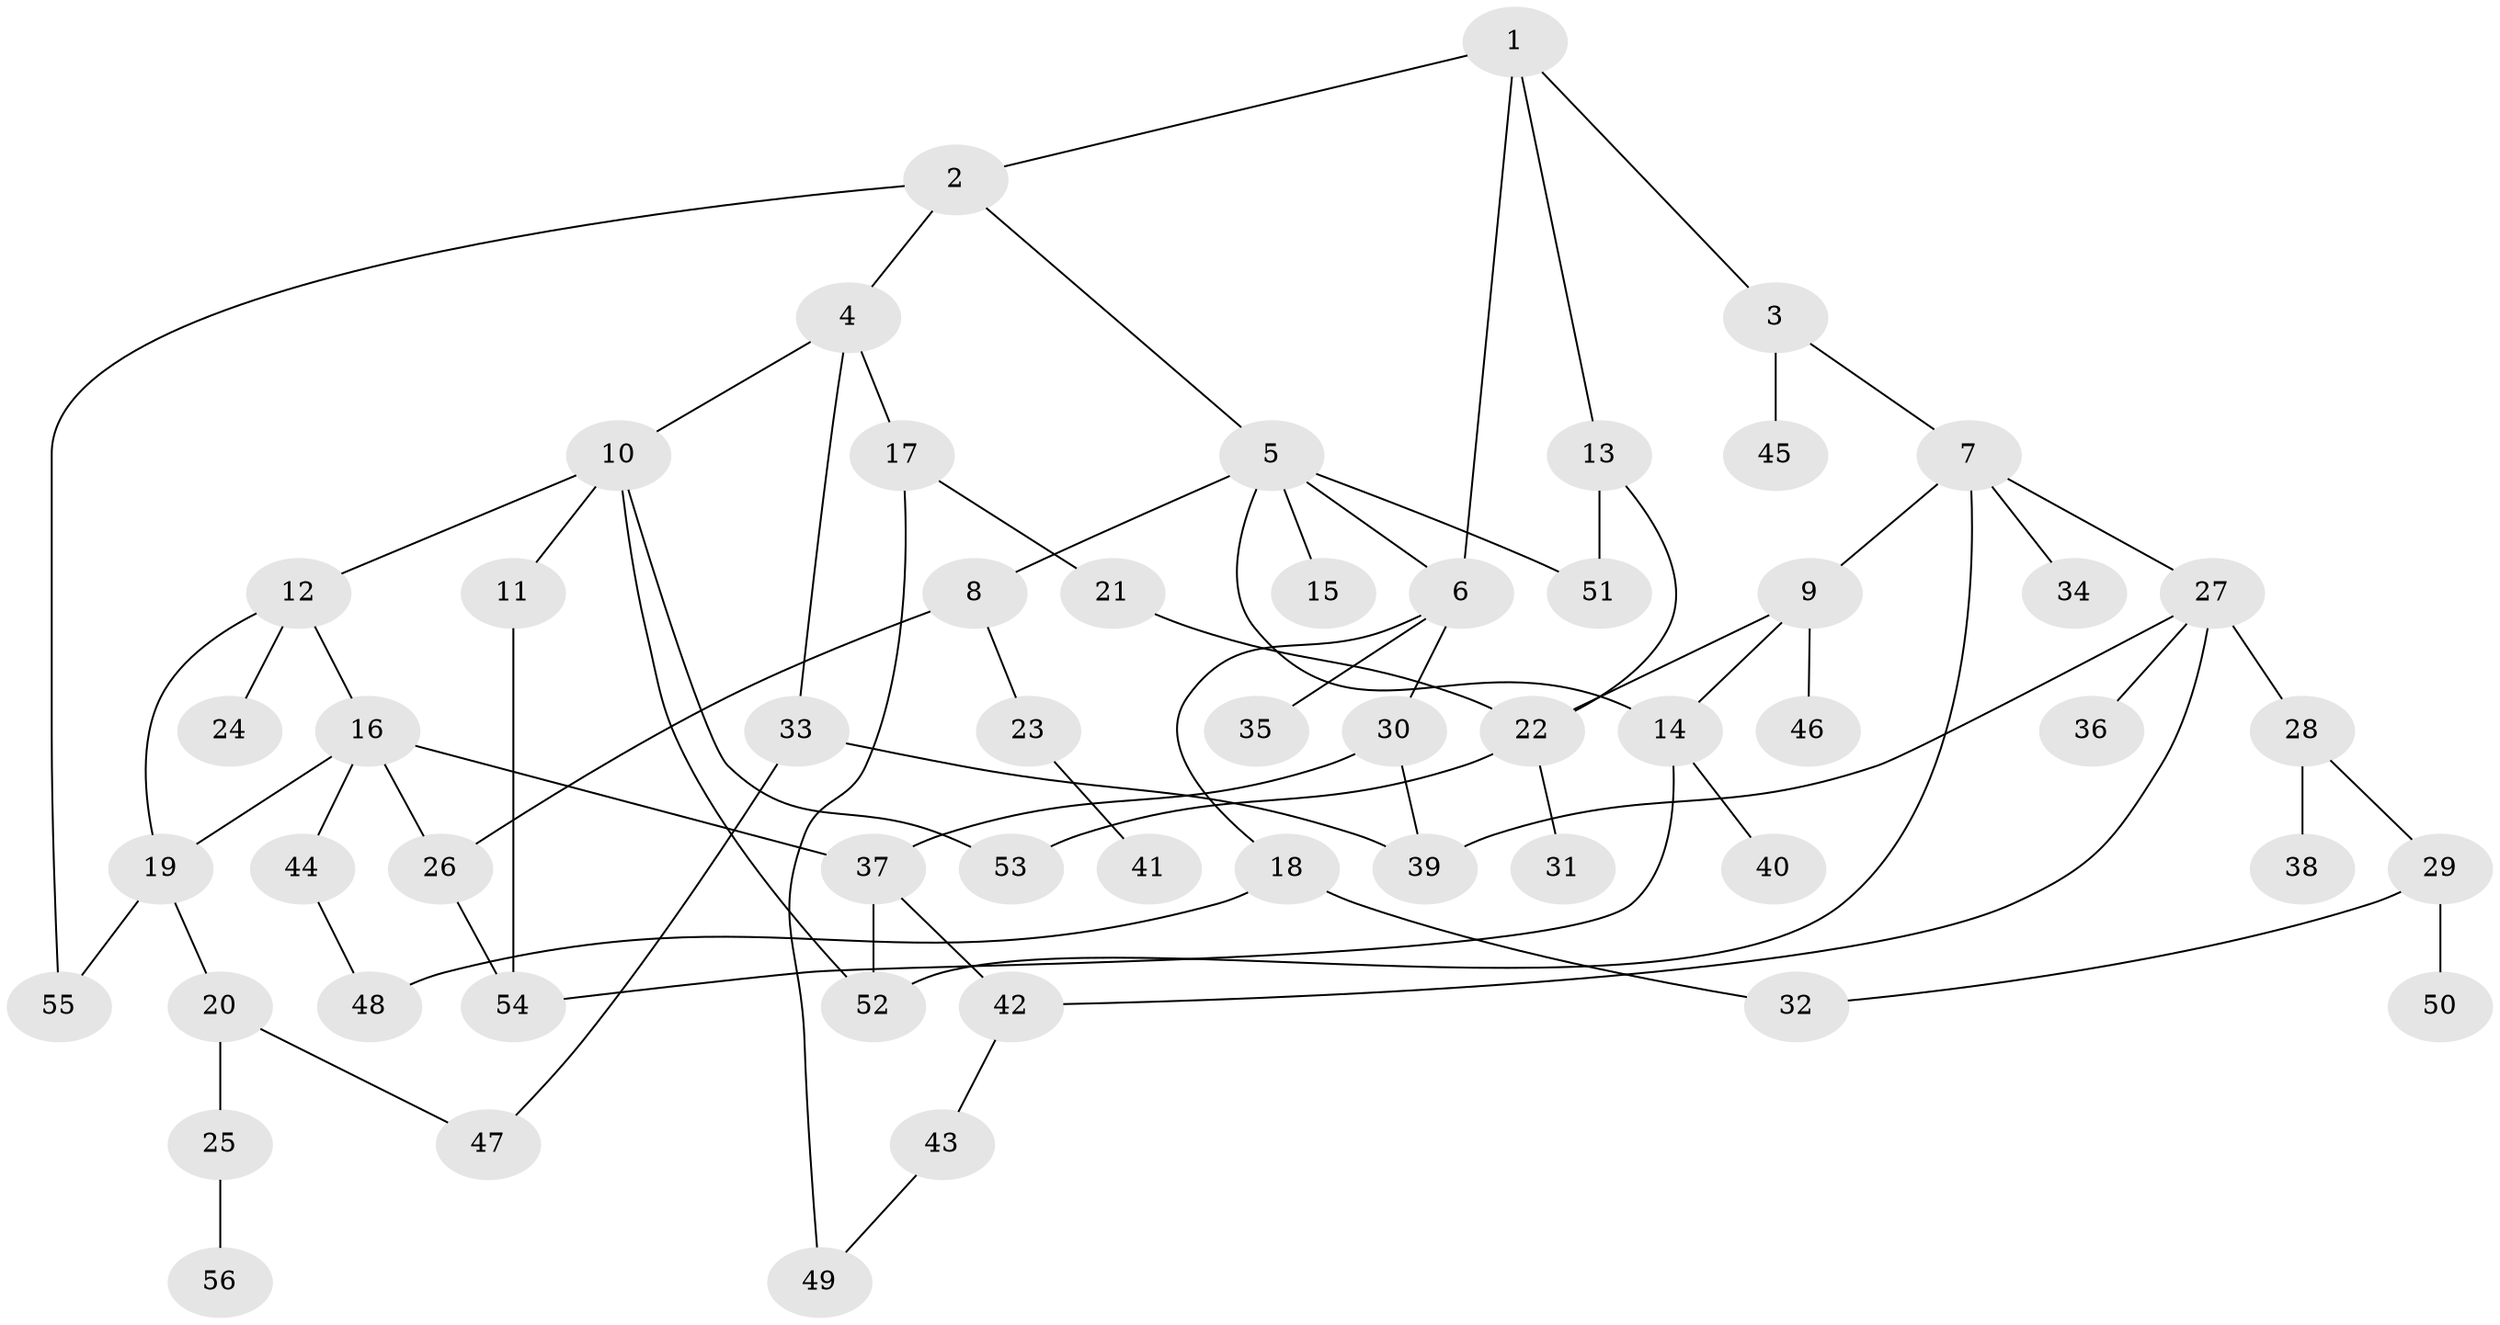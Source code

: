 // coarse degree distribution, {5: 0.1111111111111111, 4: 0.1111111111111111, 2: 0.16666666666666666, 9: 0.027777777777777776, 3: 0.25, 7: 0.027777777777777776, 1: 0.25, 6: 0.05555555555555555}
// Generated by graph-tools (version 1.1) at 2025/51/02/27/25 19:51:38]
// undirected, 56 vertices, 76 edges
graph export_dot {
graph [start="1"]
  node [color=gray90,style=filled];
  1;
  2;
  3;
  4;
  5;
  6;
  7;
  8;
  9;
  10;
  11;
  12;
  13;
  14;
  15;
  16;
  17;
  18;
  19;
  20;
  21;
  22;
  23;
  24;
  25;
  26;
  27;
  28;
  29;
  30;
  31;
  32;
  33;
  34;
  35;
  36;
  37;
  38;
  39;
  40;
  41;
  42;
  43;
  44;
  45;
  46;
  47;
  48;
  49;
  50;
  51;
  52;
  53;
  54;
  55;
  56;
  1 -- 2;
  1 -- 3;
  1 -- 13;
  1 -- 6;
  2 -- 4;
  2 -- 5;
  2 -- 55;
  3 -- 7;
  3 -- 45;
  4 -- 10;
  4 -- 17;
  4 -- 33;
  5 -- 6;
  5 -- 8;
  5 -- 15;
  5 -- 51;
  5 -- 14;
  6 -- 18;
  6 -- 30;
  6 -- 35;
  7 -- 9;
  7 -- 27;
  7 -- 34;
  7 -- 52;
  8 -- 23;
  8 -- 26;
  9 -- 14;
  9 -- 46;
  9 -- 22;
  10 -- 11;
  10 -- 12;
  10 -- 53;
  10 -- 52;
  11 -- 54;
  12 -- 16;
  12 -- 19;
  12 -- 24;
  13 -- 22;
  13 -- 51;
  14 -- 40;
  14 -- 54;
  16 -- 44;
  16 -- 37;
  16 -- 19;
  16 -- 26;
  17 -- 21;
  17 -- 49;
  18 -- 48;
  18 -- 32;
  19 -- 20;
  19 -- 55;
  20 -- 25;
  20 -- 47;
  21 -- 22;
  22 -- 31;
  22 -- 53;
  23 -- 41;
  25 -- 56;
  26 -- 54;
  27 -- 28;
  27 -- 36;
  27 -- 39;
  27 -- 42;
  28 -- 29;
  28 -- 38;
  29 -- 32;
  29 -- 50;
  30 -- 37;
  30 -- 39;
  33 -- 39;
  33 -- 47;
  37 -- 42;
  37 -- 52;
  42 -- 43;
  43 -- 49;
  44 -- 48;
}
